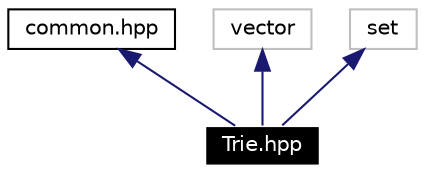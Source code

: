 digraph G
{
  edge [fontname="Helvetica",fontsize=10,labelfontname="Helvetica",labelfontsize=10];
  node [fontname="Helvetica",fontsize=10,shape=record];
  Node101 [label="Trie.hpp",height=0.2,width=0.4,color="white", fillcolor="black", style="filled" fontcolor="white"];
  Node102 -> Node101 [dir=back,color="midnightblue",fontsize=10,style="solid",fontname="Helvetica"];
  Node102 [label="common.hpp",height=0.2,width=0.4,color="black",URL="$common_8hpp.html"];
  Node103 -> Node101 [dir=back,color="midnightblue",fontsize=10,style="solid",fontname="Helvetica"];
  Node103 [label="vector",height=0.2,width=0.4,color="grey75"];
  Node104 -> Node101 [dir=back,color="midnightblue",fontsize=10,style="solid",fontname="Helvetica"];
  Node104 [label="set",height=0.2,width=0.4,color="grey75"];
}
